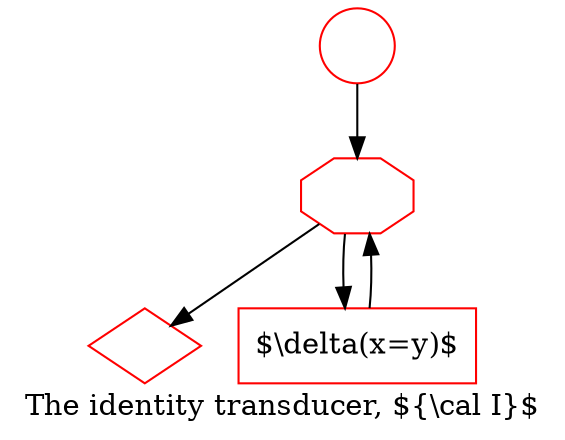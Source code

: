 digraph G {

    S [label="", shape=circle, color=red];
    E [label="", shape=diamond, color=red];

    W [label="", shape=octagon, color=red];

    M [label="$\\delta(x=y)$", shape=rect, color=red];

S->W;

M->W;

W->E;
W->M;

    label="The identity transducer, ${\\cal I}$";
}
